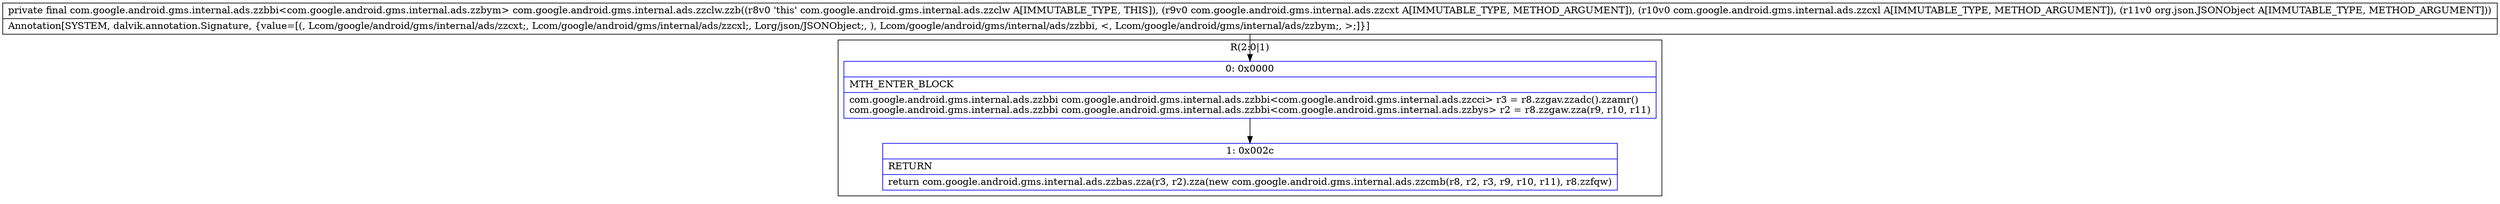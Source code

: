 digraph "CFG forcom.google.android.gms.internal.ads.zzclw.zzb(Lcom\/google\/android\/gms\/internal\/ads\/zzcxt;Lcom\/google\/android\/gms\/internal\/ads\/zzcxl;Lorg\/json\/JSONObject;)Lcom\/google\/android\/gms\/internal\/ads\/zzbbi;" {
subgraph cluster_Region_111553500 {
label = "R(2:0|1)";
node [shape=record,color=blue];
Node_0 [shape=record,label="{0\:\ 0x0000|MTH_ENTER_BLOCK\l|com.google.android.gms.internal.ads.zzbbi com.google.android.gms.internal.ads.zzbbi\<com.google.android.gms.internal.ads.zzcci\> r3 = r8.zzgav.zzadc().zzamr()\lcom.google.android.gms.internal.ads.zzbbi com.google.android.gms.internal.ads.zzbbi\<com.google.android.gms.internal.ads.zzbys\> r2 = r8.zzgaw.zza(r9, r10, r11)\l}"];
Node_1 [shape=record,label="{1\:\ 0x002c|RETURN\l|return com.google.android.gms.internal.ads.zzbas.zza(r3, r2).zza(new com.google.android.gms.internal.ads.zzcmb(r8, r2, r3, r9, r10, r11), r8.zzfqw)\l}"];
}
MethodNode[shape=record,label="{private final com.google.android.gms.internal.ads.zzbbi\<com.google.android.gms.internal.ads.zzbym\> com.google.android.gms.internal.ads.zzclw.zzb((r8v0 'this' com.google.android.gms.internal.ads.zzclw A[IMMUTABLE_TYPE, THIS]), (r9v0 com.google.android.gms.internal.ads.zzcxt A[IMMUTABLE_TYPE, METHOD_ARGUMENT]), (r10v0 com.google.android.gms.internal.ads.zzcxl A[IMMUTABLE_TYPE, METHOD_ARGUMENT]), (r11v0 org.json.JSONObject A[IMMUTABLE_TYPE, METHOD_ARGUMENT]))  | Annotation[SYSTEM, dalvik.annotation.Signature, \{value=[(, Lcom\/google\/android\/gms\/internal\/ads\/zzcxt;, Lcom\/google\/android\/gms\/internal\/ads\/zzcxl;, Lorg\/json\/JSONObject;, ), Lcom\/google\/android\/gms\/internal\/ads\/zzbbi, \<, Lcom\/google\/android\/gms\/internal\/ads\/zzbym;, \>;]\}]\l}"];
MethodNode -> Node_0;
Node_0 -> Node_1;
}

